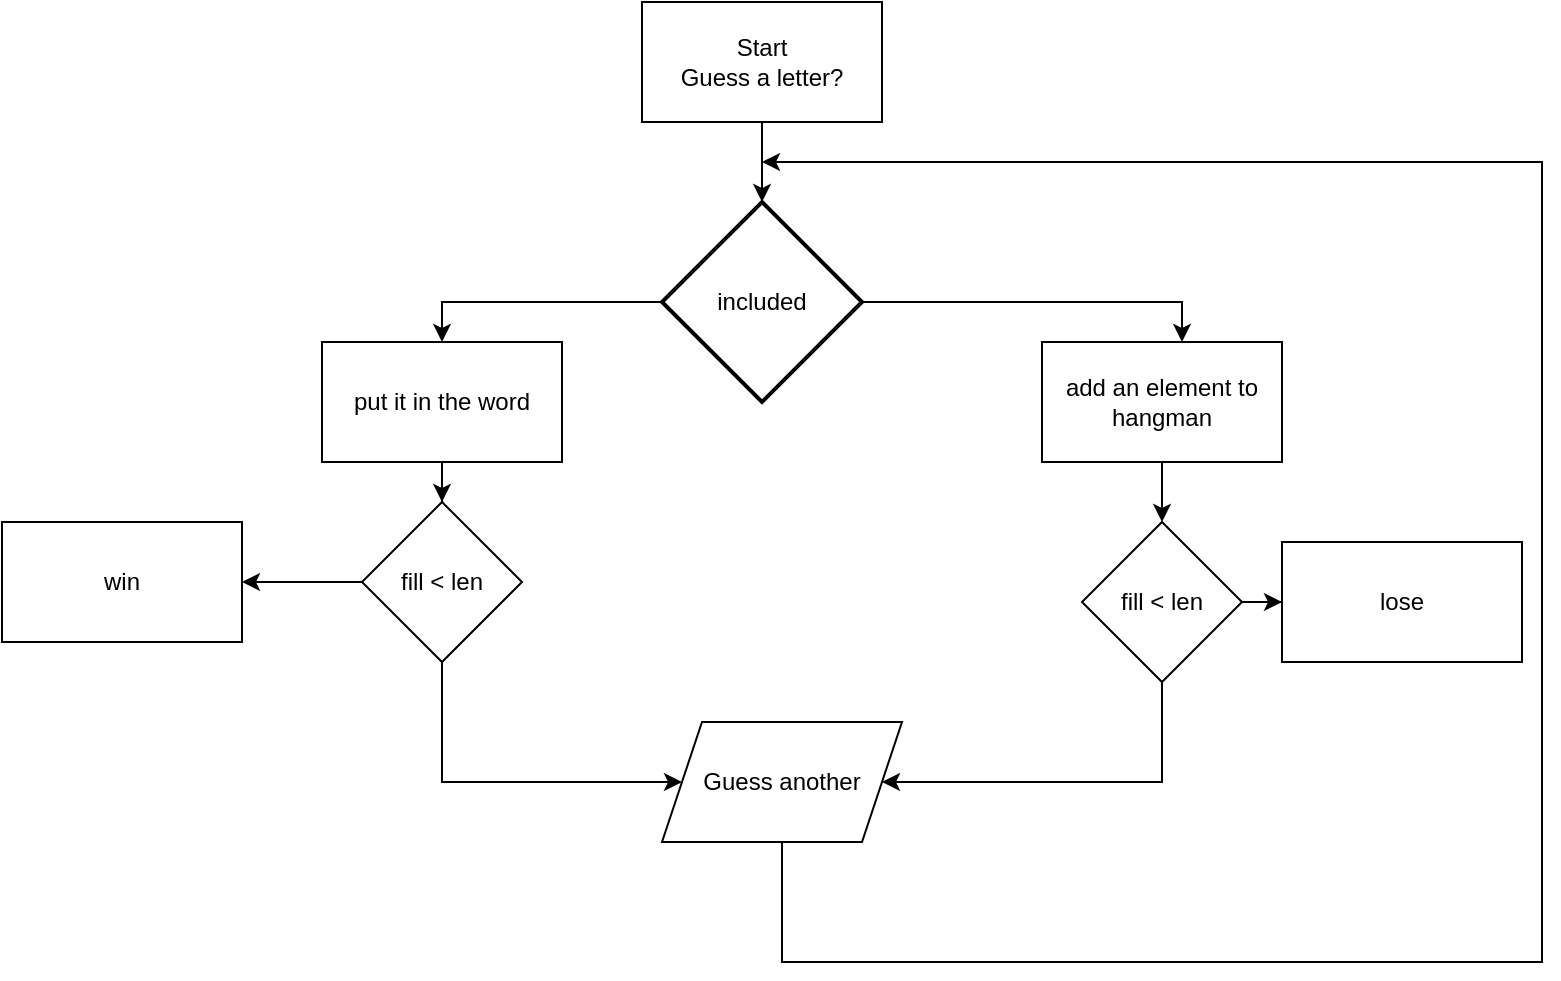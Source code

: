 <mxfile version="24.8.3">
  <diagram name="Page-1" id="JHxd9iFPN37QcHGsWdWP">
    <mxGraphModel dx="880" dy="2806" grid="1" gridSize="10" guides="1" tooltips="1" connect="1" arrows="1" fold="1" page="1" pageScale="1" pageWidth="827" pageHeight="1169" math="0" shadow="0">
      <root>
        <mxCell id="0" />
        <mxCell id="1" parent="0" />
        <mxCell id="8qSeLk364I0TMnnldrpM-7" value="" style="edgeStyle=orthogonalEdgeStyle;rounded=0;orthogonalLoop=1;jettySize=auto;html=1;" edge="1" parent="1" source="8qSeLk364I0TMnnldrpM-2" target="8qSeLk364I0TMnnldrpM-6">
          <mxGeometry relative="1" as="geometry">
            <Array as="points">
              <mxPoint x="240" y="-1550" />
            </Array>
          </mxGeometry>
        </mxCell>
        <mxCell id="8qSeLk364I0TMnnldrpM-10" value="" style="edgeStyle=orthogonalEdgeStyle;rounded=0;orthogonalLoop=1;jettySize=auto;html=1;" edge="1" parent="1" source="8qSeLk364I0TMnnldrpM-2" target="8qSeLk364I0TMnnldrpM-8">
          <mxGeometry relative="1" as="geometry">
            <Array as="points">
              <mxPoint x="610" y="-1550" />
            </Array>
          </mxGeometry>
        </mxCell>
        <mxCell id="8qSeLk364I0TMnnldrpM-2" value="included" style="strokeWidth=2;html=1;shape=mxgraph.flowchart.decision;whiteSpace=wrap;" vertex="1" parent="1">
          <mxGeometry x="350" y="-1600" width="100" height="100" as="geometry" />
        </mxCell>
        <mxCell id="8qSeLk364I0TMnnldrpM-5" value="" style="edgeStyle=orthogonalEdgeStyle;rounded=0;orthogonalLoop=1;jettySize=auto;html=1;" edge="1" parent="1" source="8qSeLk364I0TMnnldrpM-4" target="8qSeLk364I0TMnnldrpM-2">
          <mxGeometry relative="1" as="geometry" />
        </mxCell>
        <mxCell id="8qSeLk364I0TMnnldrpM-4" value="Start&lt;div&gt;Guess a letter?&lt;/div&gt;" style="rounded=0;whiteSpace=wrap;html=1;" vertex="1" parent="1">
          <mxGeometry x="340" y="-1700" width="120" height="60" as="geometry" />
        </mxCell>
        <mxCell id="8qSeLk364I0TMnnldrpM-15" value="" style="edgeStyle=orthogonalEdgeStyle;rounded=0;orthogonalLoop=1;jettySize=auto;html=1;exitX=0.5;exitY=1;exitDx=0;exitDy=0;" edge="1" parent="1" source="8qSeLk364I0TMnnldrpM-19" target="8qSeLk364I0TMnnldrpM-14">
          <mxGeometry relative="1" as="geometry">
            <Array as="points">
              <mxPoint x="240" y="-1310" />
            </Array>
          </mxGeometry>
        </mxCell>
        <mxCell id="8qSeLk364I0TMnnldrpM-20" value="" style="edgeStyle=orthogonalEdgeStyle;rounded=0;orthogonalLoop=1;jettySize=auto;html=1;" edge="1" parent="1" source="8qSeLk364I0TMnnldrpM-6" target="8qSeLk364I0TMnnldrpM-19">
          <mxGeometry relative="1" as="geometry" />
        </mxCell>
        <mxCell id="8qSeLk364I0TMnnldrpM-6" value="put it in the word" style="rounded=0;whiteSpace=wrap;html=1;" vertex="1" parent="1">
          <mxGeometry x="180" y="-1530" width="120" height="60" as="geometry" />
        </mxCell>
        <mxCell id="8qSeLk364I0TMnnldrpM-23" value="" style="edgeStyle=orthogonalEdgeStyle;rounded=0;orthogonalLoop=1;jettySize=auto;html=1;" edge="1" parent="1" source="8qSeLk364I0TMnnldrpM-8" target="8qSeLk364I0TMnnldrpM-21">
          <mxGeometry relative="1" as="geometry" />
        </mxCell>
        <mxCell id="8qSeLk364I0TMnnldrpM-8" value="add an element to hangman" style="rounded=0;whiteSpace=wrap;html=1;" vertex="1" parent="1">
          <mxGeometry x="540" y="-1530" width="120" height="60" as="geometry" />
        </mxCell>
        <mxCell id="8qSeLk364I0TMnnldrpM-14" value="Guess another" style="shape=parallelogram;perimeter=parallelogramPerimeter;whiteSpace=wrap;html=1;fixedSize=1;rounded=0;" vertex="1" parent="1">
          <mxGeometry x="350" y="-1340" width="120" height="60" as="geometry" />
        </mxCell>
        <mxCell id="8qSeLk364I0TMnnldrpM-18" value="" style="endArrow=classic;html=1;rounded=0;exitX=0.5;exitY=1;exitDx=0;exitDy=0;" edge="1" parent="1" source="8qSeLk364I0TMnnldrpM-14">
          <mxGeometry width="50" height="50" relative="1" as="geometry">
            <mxPoint x="390" y="-1440" as="sourcePoint" />
            <mxPoint x="400" y="-1620" as="targetPoint" />
            <Array as="points">
              <mxPoint x="410" y="-1220" />
              <mxPoint x="790" y="-1220" />
              <mxPoint x="790" y="-1510" />
              <mxPoint x="790" y="-1620" />
            </Array>
          </mxGeometry>
        </mxCell>
        <mxCell id="8qSeLk364I0TMnnldrpM-26" value="" style="edgeStyle=orthogonalEdgeStyle;rounded=0;orthogonalLoop=1;jettySize=auto;html=1;" edge="1" parent="1" source="8qSeLk364I0TMnnldrpM-19" target="8qSeLk364I0TMnnldrpM-25">
          <mxGeometry relative="1" as="geometry" />
        </mxCell>
        <mxCell id="8qSeLk364I0TMnnldrpM-19" value="fill &amp;lt; len" style="rhombus;whiteSpace=wrap;html=1;" vertex="1" parent="1">
          <mxGeometry x="200" y="-1450" width="80" height="80" as="geometry" />
        </mxCell>
        <mxCell id="8qSeLk364I0TMnnldrpM-28" value="" style="edgeStyle=orthogonalEdgeStyle;rounded=0;orthogonalLoop=1;jettySize=auto;html=1;" edge="1" parent="1" source="8qSeLk364I0TMnnldrpM-21" target="8qSeLk364I0TMnnldrpM-27">
          <mxGeometry relative="1" as="geometry" />
        </mxCell>
        <mxCell id="8qSeLk364I0TMnnldrpM-21" value="fill &amp;lt; len" style="rhombus;whiteSpace=wrap;html=1;" vertex="1" parent="1">
          <mxGeometry x="560" y="-1440" width="80" height="80" as="geometry" />
        </mxCell>
        <mxCell id="8qSeLk364I0TMnnldrpM-24" value="" style="endArrow=classic;html=1;rounded=0;exitX=0.5;exitY=1;exitDx=0;exitDy=0;" edge="1" parent="1" source="8qSeLk364I0TMnnldrpM-21" target="8qSeLk364I0TMnnldrpM-14">
          <mxGeometry width="50" height="50" relative="1" as="geometry">
            <mxPoint x="390" y="-1340" as="sourcePoint" />
            <mxPoint x="440" y="-1390" as="targetPoint" />
            <Array as="points">
              <mxPoint x="600" y="-1310" />
            </Array>
          </mxGeometry>
        </mxCell>
        <mxCell id="8qSeLk364I0TMnnldrpM-25" value="win" style="rounded=0;whiteSpace=wrap;html=1;" vertex="1" parent="1">
          <mxGeometry x="20" y="-1440" width="120" height="60" as="geometry" />
        </mxCell>
        <mxCell id="8qSeLk364I0TMnnldrpM-27" value="lose" style="rounded=0;whiteSpace=wrap;html=1;" vertex="1" parent="1">
          <mxGeometry x="660" y="-1430" width="120" height="60" as="geometry" />
        </mxCell>
      </root>
    </mxGraphModel>
  </diagram>
</mxfile>
